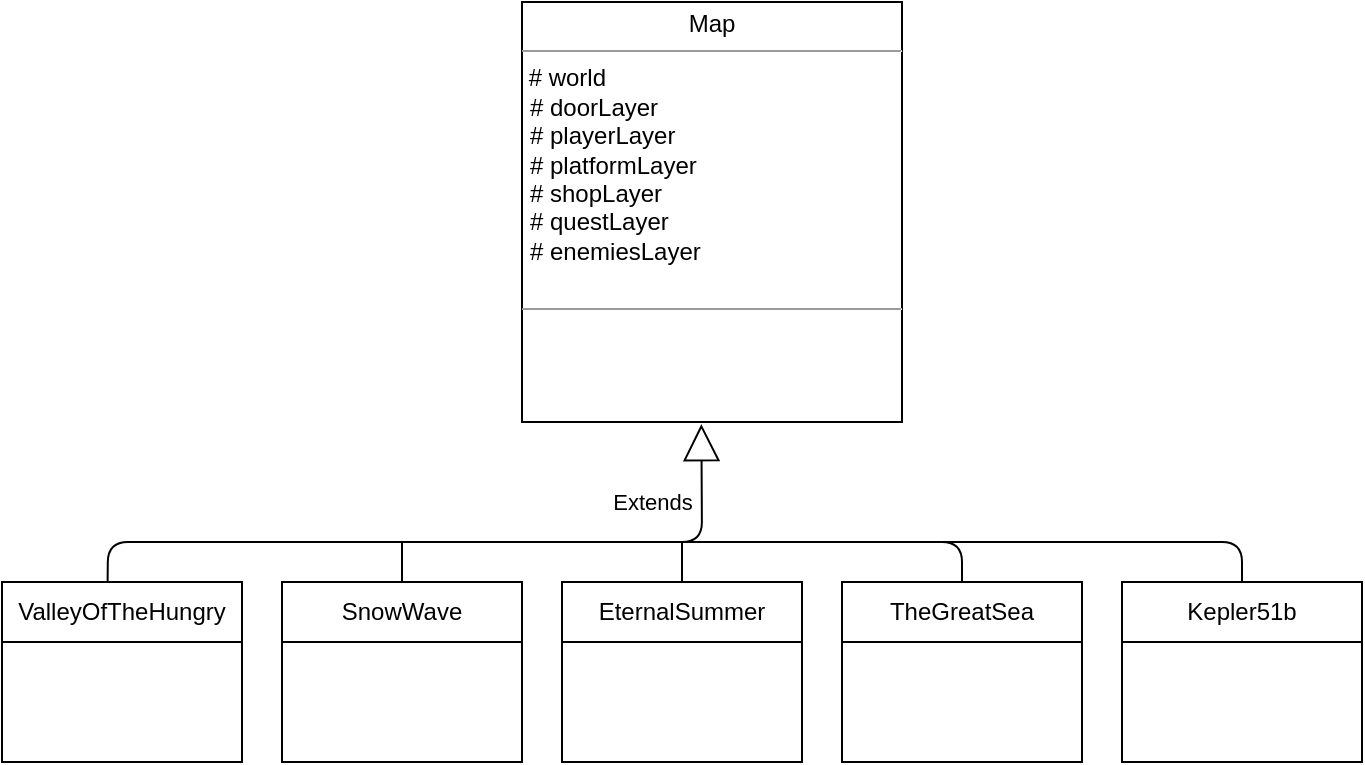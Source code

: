 <mxfile>
    <diagram id="IetohARtMYy_vK_iRvfG" name="Page-1">
        <mxGraphModel dx="1603" dy="1572" grid="1" gridSize="10" guides="1" tooltips="1" connect="1" arrows="1" fold="1" page="1" pageScale="1" pageWidth="850" pageHeight="1100" math="0" shadow="0">
            <root>
                <mxCell id="0"/>
                <mxCell id="1" parent="0"/>
                <mxCell id="12" value="" style="group" parent="1" vertex="1" connectable="0">
                    <mxGeometry x="100" y="280" width="120" height="90" as="geometry"/>
                </mxCell>
                <mxCell id="13" value="" style="rounded=0;whiteSpace=wrap;html=1;" parent="12" vertex="1">
                    <mxGeometry y="30" width="120" height="60" as="geometry"/>
                </mxCell>
                <mxCell id="14" value="SnowWave" style="rounded=0;whiteSpace=wrap;html=1;" parent="12" vertex="1">
                    <mxGeometry width="120" height="30" as="geometry"/>
                </mxCell>
                <mxCell id="15" value="" style="group" parent="1" vertex="1" connectable="0">
                    <mxGeometry x="240" y="280" width="120" height="90" as="geometry"/>
                </mxCell>
                <mxCell id="16" value="" style="rounded=0;whiteSpace=wrap;html=1;" parent="15" vertex="1">
                    <mxGeometry y="30" width="120" height="60" as="geometry"/>
                </mxCell>
                <mxCell id="17" value="EternalSummer" style="rounded=0;whiteSpace=wrap;html=1;" parent="15" vertex="1">
                    <mxGeometry width="120" height="30" as="geometry"/>
                </mxCell>
                <mxCell id="18" value="" style="group" parent="1" vertex="1" connectable="0">
                    <mxGeometry x="380" y="280" width="120" height="90" as="geometry"/>
                </mxCell>
                <mxCell id="19" value="" style="rounded=0;whiteSpace=wrap;html=1;" parent="18" vertex="1">
                    <mxGeometry y="30" width="120" height="60" as="geometry"/>
                </mxCell>
                <mxCell id="20" value="TheGreatSea" style="rounded=0;whiteSpace=wrap;html=1;" parent="18" vertex="1">
                    <mxGeometry width="120" height="30" as="geometry"/>
                </mxCell>
                <mxCell id="22" value="" style="group" parent="1" vertex="1" connectable="0">
                    <mxGeometry x="520" y="280" width="120" height="90" as="geometry"/>
                </mxCell>
                <mxCell id="23" value="" style="rounded=0;whiteSpace=wrap;html=1;" parent="22" vertex="1">
                    <mxGeometry y="30" width="120" height="60" as="geometry"/>
                </mxCell>
                <mxCell id="24" value="Kepler51b" style="rounded=0;whiteSpace=wrap;html=1;" parent="22" vertex="1">
                    <mxGeometry width="120" height="30" as="geometry"/>
                </mxCell>
                <mxCell id="25" value="" style="group" parent="1" vertex="1" connectable="0">
                    <mxGeometry x="-40" y="280" width="120" height="90" as="geometry"/>
                </mxCell>
                <mxCell id="26" value="" style="rounded=0;whiteSpace=wrap;html=1;" parent="25" vertex="1">
                    <mxGeometry y="30" width="120" height="60" as="geometry"/>
                </mxCell>
                <mxCell id="27" value="ValleyOfTheHungry" style="rounded=0;whiteSpace=wrap;html=1;" parent="25" vertex="1">
                    <mxGeometry width="120" height="30" as="geometry"/>
                </mxCell>
                <mxCell id="28" value="Extends" style="endArrow=block;endSize=16;endFill=0;html=1;exitX=0.44;exitY=0.012;exitDx=0;exitDy=0;exitPerimeter=0;entryX=0.472;entryY=1.005;entryDx=0;entryDy=0;entryPerimeter=0;" parent="1" source="27" target="41" edge="1">
                    <mxGeometry x="0.552" y="20" width="160" relative="1" as="geometry">
                        <mxPoint x="150" y="240" as="sourcePoint"/>
                        <mxPoint x="310" y="220" as="targetPoint"/>
                        <Array as="points">
                            <mxPoint x="13" y="260"/>
                            <mxPoint x="310" y="260"/>
                        </Array>
                        <mxPoint as="offset"/>
                    </mxGeometry>
                </mxCell>
                <mxCell id="37" value="" style="endArrow=none;html=1;exitX=0.5;exitY=0;exitDx=0;exitDy=0;" parent="1" source="14" edge="1">
                    <mxGeometry width="50" height="50" relative="1" as="geometry">
                        <mxPoint x="260" y="240" as="sourcePoint"/>
                        <mxPoint x="160" y="260" as="targetPoint"/>
                    </mxGeometry>
                </mxCell>
                <mxCell id="38" value="" style="endArrow=none;html=1;exitX=0.5;exitY=0;exitDx=0;exitDy=0;" parent="1" source="17" edge="1">
                    <mxGeometry width="50" height="50" relative="1" as="geometry">
                        <mxPoint x="170" y="290" as="sourcePoint"/>
                        <mxPoint x="300" y="260" as="targetPoint"/>
                    </mxGeometry>
                </mxCell>
                <mxCell id="39" value="" style="endArrow=none;html=1;exitX=0.5;exitY=0;exitDx=0;exitDy=0;" parent="1" source="20" edge="1">
                    <mxGeometry width="50" height="50" relative="1" as="geometry">
                        <mxPoint x="180" y="300" as="sourcePoint"/>
                        <mxPoint x="300" y="260" as="targetPoint"/>
                        <Array as="points">
                            <mxPoint x="440" y="260"/>
                        </Array>
                    </mxGeometry>
                </mxCell>
                <mxCell id="40" value="" style="endArrow=none;html=1;exitX=0.5;exitY=0;exitDx=0;exitDy=0;" parent="1" edge="1">
                    <mxGeometry width="50" height="50" relative="1" as="geometry">
                        <mxPoint x="580" y="280" as="sourcePoint"/>
                        <mxPoint x="430" y="260" as="targetPoint"/>
                        <Array as="points">
                            <mxPoint x="580" y="260"/>
                        </Array>
                    </mxGeometry>
                </mxCell>
                <mxCell id="41" value="&lt;p style=&quot;margin: 0px ; margin-top: 4px ; text-align: center&quot;&gt;&lt;span&gt;Map&lt;/span&gt;&lt;br&gt;&lt;/p&gt;&lt;hr size=&quot;1&quot;&gt;&amp;nbsp;# world&lt;br&gt;&lt;p style=&quot;margin: 0px ; margin-left: 4px&quot;&gt;# doorLayer&lt;/p&gt;&lt;p style=&quot;margin: 0px ; margin-left: 4px&quot;&gt;# playerLayer&lt;/p&gt;&lt;p style=&quot;margin: 0px ; margin-left: 4px&quot;&gt;# platformLayer&lt;/p&gt;&lt;p style=&quot;margin: 0px ; margin-left: 4px&quot;&gt;# shopLayer&lt;/p&gt;&lt;p style=&quot;margin: 0px ; margin-left: 4px&quot;&gt;# questLayer&lt;/p&gt;&lt;p style=&quot;margin: 0px ; margin-left: 4px&quot;&gt;# enemiesLayer&lt;/p&gt;&lt;p style=&quot;margin: 0px ; margin-left: 4px&quot;&gt;&amp;nbsp;&lt;/p&gt;&lt;hr size=&quot;1&quot;&gt;&lt;p style=&quot;margin: 0px ; margin-left: 4px&quot;&gt;&lt;br&gt;&lt;/p&gt;" style="verticalAlign=top;align=left;overflow=fill;fontSize=12;fontFamily=Helvetica;html=1;" parent="1" vertex="1">
                    <mxGeometry x="220" y="-10" width="190" height="210" as="geometry"/>
                </mxCell>
            </root>
        </mxGraphModel>
    </diagram>
</mxfile>